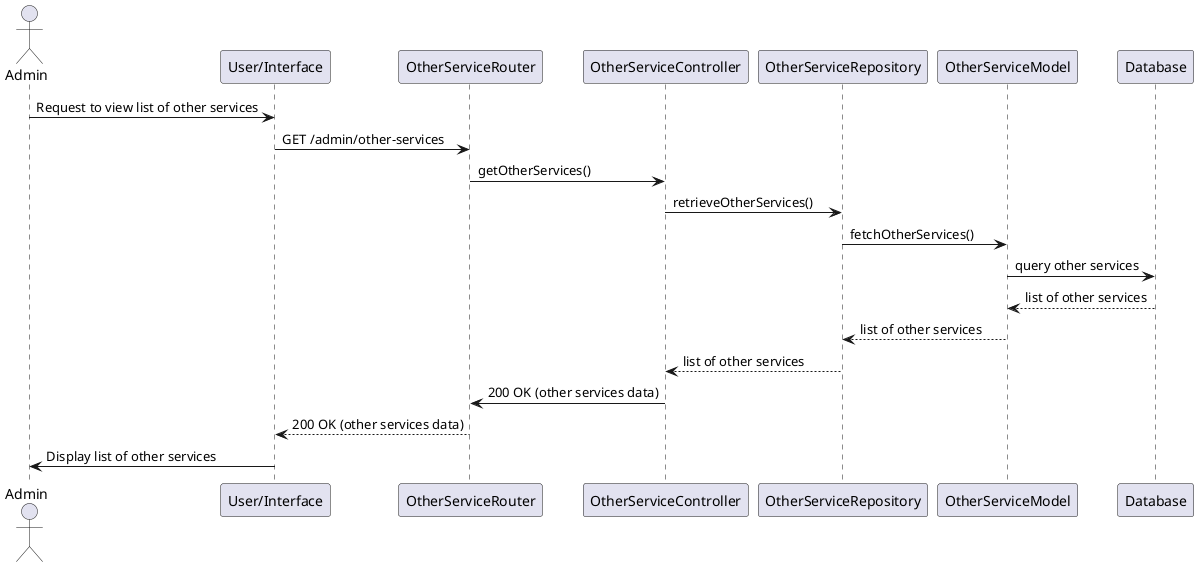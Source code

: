 @startuml
actor Admin
participant "User/Interface" as UI
participant "OtherServiceRouter" as Router
participant "OtherServiceController" as Controller
participant "OtherServiceRepository" as Repository
participant "OtherServiceModel" as OtherServiceModel
participant "Database" as DB

Admin -> UI: Request to view list of other services
UI -> Router: GET /admin/other-services
Router -> Controller: getOtherServices()
Controller -> Repository: retrieveOtherServices()

Repository -> OtherServiceModel: fetchOtherServices()
OtherServiceModel -> DB: query other services
DB --> OtherServiceModel: list of other services
OtherServiceModel --> Repository: list of other services
Repository --> Controller: list of other services

Controller -> Router: 200 OK (other services data)
Router --> UI: 200 OK (other services data)
UI -> Admin: Display list of other services
@enduml
